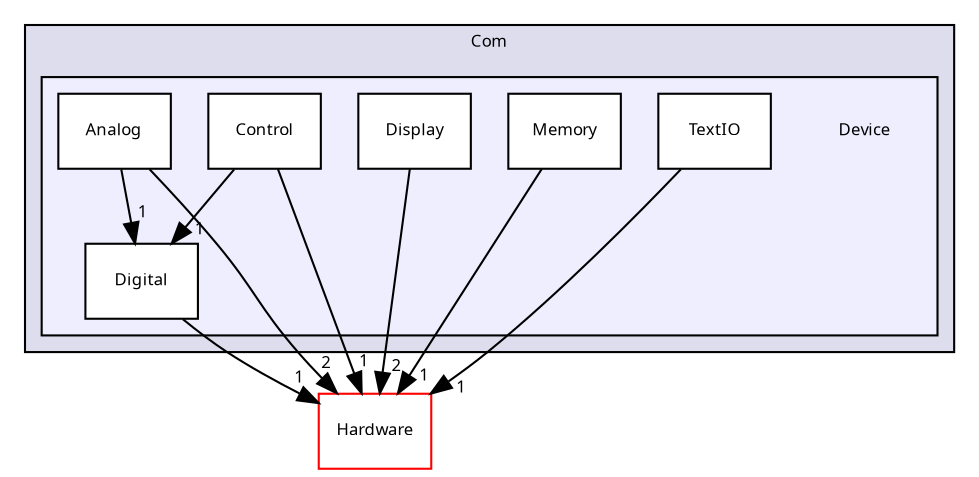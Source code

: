 digraph "Src/Com/Device" {
  compound=true
  node [ fontsize="8", fontname="Sans"];
  edge [ labelfontsize="8", labelfontname="Sans"];
  subgraph clusterdir_bd6076192d431881978bb9a63bffcd65 {
    graph [ bgcolor="#ddddee", pencolor="black", label="Com" fontname="Sans", fontsize="8", URL="dir_bd6076192d431881978bb9a63bffcd65.html"]
  subgraph clusterdir_2a558d16df89988b4c6c11cfefbb84e6 {
    graph [ bgcolor="#eeeeff", pencolor="black", label="" URL="dir_2a558d16df89988b4c6c11cfefbb84e6.html"];
    dir_2a558d16df89988b4c6c11cfefbb84e6 [shape=plaintext label="Device"];
    dir_00c6df6f25809595cf92a3aca31f12a4 [shape=box label="Analog" color="black" fillcolor="white" style="filled" URL="dir_00c6df6f25809595cf92a3aca31f12a4.html"];
    dir_b6df5a94738faeee8416d4ea2df231ed [shape=box label="Control" color="black" fillcolor="white" style="filled" URL="dir_b6df5a94738faeee8416d4ea2df231ed.html"];
    dir_3831b991dccef12bfcdceca69c46be61 [shape=box label="Digital" color="black" fillcolor="white" style="filled" URL="dir_3831b991dccef12bfcdceca69c46be61.html"];
    dir_973f02980686d013c81807bf8310c302 [shape=box label="Display" color="black" fillcolor="white" style="filled" URL="dir_973f02980686d013c81807bf8310c302.html"];
    dir_10ede7dc4c28b670521af1104a3c46a1 [shape=box label="Memory" color="black" fillcolor="white" style="filled" URL="dir_10ede7dc4c28b670521af1104a3c46a1.html"];
    dir_b269657f5f50c6d75919330180044bfa [shape=box label="TextIO" color="black" fillcolor="white" style="filled" URL="dir_b269657f5f50c6d75919330180044bfa.html"];
  }
  }
  dir_29f4e3bfd8240ce7bca12dff6b06edb8 [shape=box label="Hardware" fillcolor="white" style="filled" color="red" URL="dir_29f4e3bfd8240ce7bca12dff6b06edb8.html"];
  dir_00c6df6f25809595cf92a3aca31f12a4->dir_29f4e3bfd8240ce7bca12dff6b06edb8 [headlabel="2", labeldistance=1.5 headhref="dir_000003_000009.html"];
  dir_00c6df6f25809595cf92a3aca31f12a4->dir_3831b991dccef12bfcdceca69c46be61 [headlabel="1", labeldistance=1.5 headhref="dir_000003_000005.html"];
  dir_10ede7dc4c28b670521af1104a3c46a1->dir_29f4e3bfd8240ce7bca12dff6b06edb8 [headlabel="1", labeldistance=1.5 headhref="dir_000007_000009.html"];
  dir_973f02980686d013c81807bf8310c302->dir_29f4e3bfd8240ce7bca12dff6b06edb8 [headlabel="2", labeldistance=1.5 headhref="dir_000006_000009.html"];
  dir_b6df5a94738faeee8416d4ea2df231ed->dir_29f4e3bfd8240ce7bca12dff6b06edb8 [headlabel="1", labeldistance=1.5 headhref="dir_000004_000009.html"];
  dir_b6df5a94738faeee8416d4ea2df231ed->dir_3831b991dccef12bfcdceca69c46be61 [headlabel="1", labeldistance=1.5 headhref="dir_000004_000005.html"];
  dir_3831b991dccef12bfcdceca69c46be61->dir_29f4e3bfd8240ce7bca12dff6b06edb8 [headlabel="1", labeldistance=1.5 headhref="dir_000005_000009.html"];
  dir_b269657f5f50c6d75919330180044bfa->dir_29f4e3bfd8240ce7bca12dff6b06edb8 [headlabel="1", labeldistance=1.5 headhref="dir_000008_000009.html"];
}
